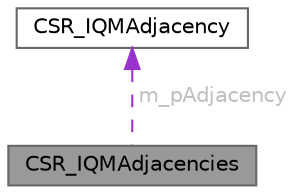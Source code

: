 digraph "CSR_IQMAdjacencies"
{
 // LATEX_PDF_SIZE
  bgcolor="transparent";
  edge [fontname=Helvetica,fontsize=10,labelfontname=Helvetica,labelfontsize=10];
  node [fontname=Helvetica,fontsize=10,shape=box,height=0.2,width=0.4];
  Node1 [id="Node000001",label="CSR_IQMAdjacencies",height=0.2,width=0.4,color="gray40", fillcolor="grey60", style="filled", fontcolor="black",tooltip=" "];
  Node2 -> Node1 [id="edge1_Node000001_Node000002",dir="back",color="darkorchid3",style="dashed",tooltip=" ",label=" m_pAdjacency",fontcolor="grey" ];
  Node2 [id="Node000002",label="CSR_IQMAdjacency",height=0.2,width=0.4,color="gray40", fillcolor="white", style="filled",URL="$struct_c_s_r___i_q_m_adjacency.html",tooltip=" "];
}

